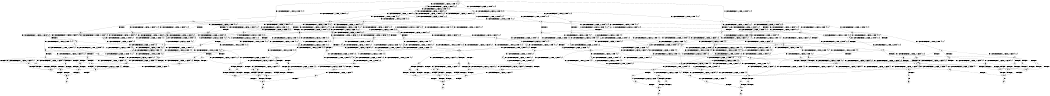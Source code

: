 digraph BCG {
size = "7, 10.5";
center = TRUE;
node [shape = circle];
0 [peripheries = 2];
0 -> 1 [label = "EX !0 !ATOMIC_EXCH_BRANCH (1, +1, TRUE, +0, 2, TRUE) !{0, 1, 2}"];
0 -> 2 [label = "EX !2 !ATOMIC_EXCH_BRANCH (1, +0, FALSE, +0, 1, TRUE) !{0, 1, 2}"];
0 -> 3 [label = "EX !1 !ATOMIC_EXCH_BRANCH (2, +0, FALSE, +0, 1, TRUE) !{0, 1, 2}"];
0 -> 4 [label = "EX !0 !ATOMIC_EXCH_BRANCH (1, +1, TRUE, +0, 2, TRUE) !{0, 1, 2}"];
1 -> 5 [label = "EX !2 !ATOMIC_EXCH_BRANCH (1, +0, FALSE, +0, 1, FALSE) !{0, 1, 2}"];
1 -> 6 [label = "EX !1 !ATOMIC_EXCH_BRANCH (2, +0, FALSE, +0, 1, TRUE) !{0, 1, 2}"];
1 -> 7 [label = "TERMINATE !0"];
2 -> 2 [label = "EX !2 !ATOMIC_EXCH_BRANCH (1, +0, FALSE, +0, 1, TRUE) !{0, 1, 2}"];
2 -> 8 [label = "EX !0 !ATOMIC_EXCH_BRANCH (1, +1, TRUE, +0, 2, TRUE) !{0, 1, 2}"];
2 -> 9 [label = "EX !1 !ATOMIC_EXCH_BRANCH (2, +0, FALSE, +0, 1, TRUE) !{0, 1, 2}"];
2 -> 10 [label = "EX !0 !ATOMIC_EXCH_BRANCH (1, +1, TRUE, +0, 2, TRUE) !{0, 1, 2}"];
3 -> 3 [label = "EX !1 !ATOMIC_EXCH_BRANCH (2, +0, FALSE, +0, 1, TRUE) !{0, 1, 2}"];
3 -> 11 [label = "EX !0 !ATOMIC_EXCH_BRANCH (1, +1, TRUE, +0, 2, TRUE) !{0, 1, 2}"];
3 -> 12 [label = "EX !2 !ATOMIC_EXCH_BRANCH (1, +0, FALSE, +0, 1, TRUE) !{0, 1, 2}"];
3 -> 13 [label = "EX !0 !ATOMIC_EXCH_BRANCH (1, +1, TRUE, +0, 2, TRUE) !{0, 1, 2}"];
4 -> 14 [label = "EX !1 !ATOMIC_EXCH_BRANCH (2, +0, FALSE, +0, 1, TRUE) !{0, 1, 2}"];
4 -> 15 [label = "EX !2 !ATOMIC_EXCH_BRANCH (1, +0, FALSE, +0, 1, FALSE) !{0, 1, 2}"];
4 -> 16 [label = "EX !1 !ATOMIC_EXCH_BRANCH (2, +0, FALSE, +0, 1, TRUE) !{0, 1, 2}"];
4 -> 17 [label = "TERMINATE !0"];
5 -> 18 [label = "EX !2 !ATOMIC_EXCH_BRANCH (2, +1, TRUE, +0, 3, TRUE) !{0, 1, 2}"];
5 -> 19 [label = "EX !1 !ATOMIC_EXCH_BRANCH (2, +0, FALSE, +0, 1, TRUE) !{0, 1, 2}"];
5 -> 20 [label = "TERMINATE !0"];
6 -> 6 [label = "EX !1 !ATOMIC_EXCH_BRANCH (2, +0, FALSE, +0, 1, TRUE) !{0, 1, 2}"];
6 -> 21 [label = "EX !2 !ATOMIC_EXCH_BRANCH (1, +0, FALSE, +0, 1, FALSE) !{0, 1, 2}"];
6 -> 22 [label = "TERMINATE !0"];
7 -> 23 [label = "EX !2 !ATOMIC_EXCH_BRANCH (1, +0, FALSE, +0, 1, FALSE) !{1, 2}"];
7 -> 24 [label = "EX !1 !ATOMIC_EXCH_BRANCH (2, +0, FALSE, +0, 1, TRUE) !{1, 2}"];
7 -> 25 [label = "EX !1 !ATOMIC_EXCH_BRANCH (2, +0, FALSE, +0, 1, TRUE) !{1, 2}"];
8 -> 5 [label = "EX !2 !ATOMIC_EXCH_BRANCH (1, +0, FALSE, +0, 1, FALSE) !{0, 1, 2}"];
8 -> 26 [label = "EX !1 !ATOMIC_EXCH_BRANCH (2, +0, FALSE, +0, 1, TRUE) !{0, 1, 2}"];
8 -> 27 [label = "TERMINATE !0"];
9 -> 9 [label = "EX !1 !ATOMIC_EXCH_BRANCH (2, +0, FALSE, +0, 1, TRUE) !{0, 1, 2}"];
9 -> 12 [label = "EX !2 !ATOMIC_EXCH_BRANCH (1, +0, FALSE, +0, 1, TRUE) !{0, 1, 2}"];
9 -> 28 [label = "EX !0 !ATOMIC_EXCH_BRANCH (1, +1, TRUE, +0, 2, TRUE) !{0, 1, 2}"];
9 -> 29 [label = "EX !0 !ATOMIC_EXCH_BRANCH (1, +1, TRUE, +0, 2, TRUE) !{0, 1, 2}"];
10 -> 30 [label = "EX !1 !ATOMIC_EXCH_BRANCH (2, +0, FALSE, +0, 1, TRUE) !{0, 1, 2}"];
10 -> 15 [label = "EX !2 !ATOMIC_EXCH_BRANCH (1, +0, FALSE, +0, 1, FALSE) !{0, 1, 2}"];
10 -> 31 [label = "EX !1 !ATOMIC_EXCH_BRANCH (2, +0, FALSE, +0, 1, TRUE) !{0, 1, 2}"];
10 -> 32 [label = "TERMINATE !0"];
11 -> 6 [label = "EX !1 !ATOMIC_EXCH_BRANCH (2, +0, FALSE, +0, 1, TRUE) !{0, 1, 2}"];
11 -> 21 [label = "EX !2 !ATOMIC_EXCH_BRANCH (1, +0, FALSE, +0, 1, FALSE) !{0, 1, 2}"];
11 -> 22 [label = "TERMINATE !0"];
12 -> 9 [label = "EX !1 !ATOMIC_EXCH_BRANCH (2, +0, FALSE, +0, 1, TRUE) !{0, 1, 2}"];
12 -> 12 [label = "EX !2 !ATOMIC_EXCH_BRANCH (1, +0, FALSE, +0, 1, TRUE) !{0, 1, 2}"];
12 -> 28 [label = "EX !0 !ATOMIC_EXCH_BRANCH (1, +1, TRUE, +0, 2, TRUE) !{0, 1, 2}"];
12 -> 29 [label = "EX !0 !ATOMIC_EXCH_BRANCH (1, +1, TRUE, +0, 2, TRUE) !{0, 1, 2}"];
13 -> 14 [label = "EX !1 !ATOMIC_EXCH_BRANCH (2, +0, FALSE, +0, 1, TRUE) !{0, 1, 2}"];
13 -> 16 [label = "EX !1 !ATOMIC_EXCH_BRANCH (2, +0, FALSE, +0, 1, TRUE) !{0, 1, 2}"];
13 -> 33 [label = "EX !2 !ATOMIC_EXCH_BRANCH (1, +0, FALSE, +0, 1, FALSE) !{0, 1, 2}"];
13 -> 34 [label = "TERMINATE !0"];
14 -> 35 [label = "EX !2 !ATOMIC_EXCH_BRANCH (1, +0, FALSE, +0, 1, FALSE) !{0, 1, 2}"];
14 -> 14 [label = "EX !1 !ATOMIC_EXCH_BRANCH (2, +0, FALSE, +0, 1, TRUE) !{0, 1, 2}"];
14 -> 36 [label = "EX !2 !ATOMIC_EXCH_BRANCH (1, +0, FALSE, +0, 1, FALSE) !{0, 1, 2}"];
14 -> 37 [label = "TERMINATE !0"];
15 -> 38 [label = "EX !1 !ATOMIC_EXCH_BRANCH (2, +0, FALSE, +0, 1, TRUE) !{0, 1, 2}"];
15 -> 39 [label = "EX !2 !ATOMIC_EXCH_BRANCH (2, +1, TRUE, +0, 3, TRUE) !{0, 1, 2}"];
15 -> 40 [label = "EX !1 !ATOMIC_EXCH_BRANCH (2, +0, FALSE, +0, 1, TRUE) !{0, 1, 2}"];
15 -> 41 [label = "TERMINATE !0"];
16 -> 14 [label = "EX !1 !ATOMIC_EXCH_BRANCH (2, +0, FALSE, +0, 1, TRUE) !{0, 1, 2}"];
16 -> 16 [label = "EX !1 !ATOMIC_EXCH_BRANCH (2, +0, FALSE, +0, 1, TRUE) !{0, 1, 2}"];
16 -> 33 [label = "EX !2 !ATOMIC_EXCH_BRANCH (1, +0, FALSE, +0, 1, FALSE) !{0, 1, 2}"];
16 -> 34 [label = "TERMINATE !0"];
17 -> 42 [label = "EX !2 !ATOMIC_EXCH_BRANCH (1, +0, FALSE, +0, 1, FALSE) !{1, 2}"];
17 -> 43 [label = "EX !1 !ATOMIC_EXCH_BRANCH (2, +0, FALSE, +0, 1, TRUE) !{1, 2}"];
18 -> 44 [label = "EX !1 !ATOMIC_EXCH_BRANCH (2, +0, FALSE, +0, 1, FALSE) !{0, 1, 2}"];
18 -> 45 [label = "TERMINATE !0"];
18 -> 46 [label = "TERMINATE !2"];
19 -> 19 [label = "EX !1 !ATOMIC_EXCH_BRANCH (2, +0, FALSE, +0, 1, TRUE) !{0, 1, 2}"];
19 -> 47 [label = "EX !2 !ATOMIC_EXCH_BRANCH (2, +1, TRUE, +0, 3, TRUE) !{0, 1, 2}"];
19 -> 48 [label = "TERMINATE !0"];
20 -> 49 [label = "EX !2 !ATOMIC_EXCH_BRANCH (2, +1, TRUE, +0, 3, TRUE) !{1, 2}"];
20 -> 50 [label = "EX !1 !ATOMIC_EXCH_BRANCH (2, +0, FALSE, +0, 1, TRUE) !{1, 2}"];
20 -> 51 [label = "EX !1 !ATOMIC_EXCH_BRANCH (2, +0, FALSE, +0, 1, TRUE) !{1, 2}"];
21 -> 19 [label = "EX !1 !ATOMIC_EXCH_BRANCH (2, +0, FALSE, +0, 1, TRUE) !{0, 1, 2}"];
21 -> 47 [label = "EX !2 !ATOMIC_EXCH_BRANCH (2, +1, TRUE, +0, 3, TRUE) !{0, 1, 2}"];
21 -> 48 [label = "TERMINATE !0"];
22 -> 24 [label = "EX !1 !ATOMIC_EXCH_BRANCH (2, +0, FALSE, +0, 1, TRUE) !{1, 2}"];
22 -> 52 [label = "EX !2 !ATOMIC_EXCH_BRANCH (1, +0, FALSE, +0, 1, FALSE) !{1, 2}"];
22 -> 25 [label = "EX !1 !ATOMIC_EXCH_BRANCH (2, +0, FALSE, +0, 1, TRUE) !{1, 2}"];
23 -> 49 [label = "EX !2 !ATOMIC_EXCH_BRANCH (2, +1, TRUE, +0, 3, TRUE) !{1, 2}"];
23 -> 50 [label = "EX !1 !ATOMIC_EXCH_BRANCH (2, +0, FALSE, +0, 1, TRUE) !{1, 2}"];
23 -> 51 [label = "EX !1 !ATOMIC_EXCH_BRANCH (2, +0, FALSE, +0, 1, TRUE) !{1, 2}"];
24 -> 24 [label = "EX !1 !ATOMIC_EXCH_BRANCH (2, +0, FALSE, +0, 1, TRUE) !{1, 2}"];
24 -> 52 [label = "EX !2 !ATOMIC_EXCH_BRANCH (1, +0, FALSE, +0, 1, FALSE) !{1, 2}"];
24 -> 25 [label = "EX !1 !ATOMIC_EXCH_BRANCH (2, +0, FALSE, +0, 1, TRUE) !{1, 2}"];
25 -> 53 [label = "EX !2 !ATOMIC_EXCH_BRANCH (1, +0, FALSE, +0, 1, FALSE) !{1, 2}"];
25 -> 25 [label = "EX !1 !ATOMIC_EXCH_BRANCH (2, +0, FALSE, +0, 1, TRUE) !{1, 2}"];
25 -> 54 [label = "EX !2 !ATOMIC_EXCH_BRANCH (1, +0, FALSE, +0, 1, FALSE) !{1, 2}"];
26 -> 26 [label = "EX !1 !ATOMIC_EXCH_BRANCH (2, +0, FALSE, +0, 1, TRUE) !{0, 1, 2}"];
26 -> 21 [label = "EX !2 !ATOMIC_EXCH_BRANCH (1, +0, FALSE, +0, 1, FALSE) !{0, 1, 2}"];
26 -> 55 [label = "TERMINATE !0"];
27 -> 23 [label = "EX !2 !ATOMIC_EXCH_BRANCH (1, +0, FALSE, +0, 1, FALSE) !{1, 2}"];
27 -> 56 [label = "EX !1 !ATOMIC_EXCH_BRANCH (2, +0, FALSE, +0, 1, TRUE) !{1, 2}"];
27 -> 57 [label = "EX !1 !ATOMIC_EXCH_BRANCH (2, +0, FALSE, +0, 1, TRUE) !{1, 2}"];
28 -> 26 [label = "EX !1 !ATOMIC_EXCH_BRANCH (2, +0, FALSE, +0, 1, TRUE) !{0, 1, 2}"];
28 -> 21 [label = "EX !2 !ATOMIC_EXCH_BRANCH (1, +0, FALSE, +0, 1, FALSE) !{0, 1, 2}"];
28 -> 55 [label = "TERMINATE !0"];
29 -> 30 [label = "EX !1 !ATOMIC_EXCH_BRANCH (2, +0, FALSE, +0, 1, TRUE) !{0, 1, 2}"];
29 -> 31 [label = "EX !1 !ATOMIC_EXCH_BRANCH (2, +0, FALSE, +0, 1, TRUE) !{0, 1, 2}"];
29 -> 33 [label = "EX !2 !ATOMIC_EXCH_BRANCH (1, +0, FALSE, +0, 1, FALSE) !{0, 1, 2}"];
29 -> 58 [label = "TERMINATE !0"];
30 -> 35 [label = "EX !2 !ATOMIC_EXCH_BRANCH (1, +0, FALSE, +0, 1, FALSE) !{0, 1, 2}"];
30 -> 30 [label = "EX !1 !ATOMIC_EXCH_BRANCH (2, +0, FALSE, +0, 1, TRUE) !{0, 1, 2}"];
30 -> 36 [label = "EX !2 !ATOMIC_EXCH_BRANCH (1, +0, FALSE, +0, 1, FALSE) !{0, 1, 2}"];
30 -> 59 [label = "TERMINATE !0"];
31 -> 30 [label = "EX !1 !ATOMIC_EXCH_BRANCH (2, +0, FALSE, +0, 1, TRUE) !{0, 1, 2}"];
31 -> 31 [label = "EX !1 !ATOMIC_EXCH_BRANCH (2, +0, FALSE, +0, 1, TRUE) !{0, 1, 2}"];
31 -> 33 [label = "EX !2 !ATOMIC_EXCH_BRANCH (1, +0, FALSE, +0, 1, FALSE) !{0, 1, 2}"];
31 -> 58 [label = "TERMINATE !0"];
32 -> 42 [label = "EX !2 !ATOMIC_EXCH_BRANCH (1, +0, FALSE, +0, 1, FALSE) !{1, 2}"];
32 -> 60 [label = "EX !1 !ATOMIC_EXCH_BRANCH (2, +0, FALSE, +0, 1, TRUE) !{1, 2}"];
33 -> 38 [label = "EX !1 !ATOMIC_EXCH_BRANCH (2, +0, FALSE, +0, 1, TRUE) !{0, 1, 2}"];
33 -> 40 [label = "EX !1 !ATOMIC_EXCH_BRANCH (2, +0, FALSE, +0, 1, TRUE) !{0, 1, 2}"];
33 -> 61 [label = "EX !2 !ATOMIC_EXCH_BRANCH (2, +1, TRUE, +0, 3, TRUE) !{0, 1, 2}"];
33 -> 62 [label = "TERMINATE !0"];
34 -> 43 [label = "EX !1 !ATOMIC_EXCH_BRANCH (2, +0, FALSE, +0, 1, TRUE) !{1, 2}"];
34 -> 63 [label = "EX !2 !ATOMIC_EXCH_BRANCH (1, +0, FALSE, +0, 1, FALSE) !{1, 2}"];
35 -> 64 [label = "EX !1 !ATOMIC_EXCH_BRANCH (2, +0, FALSE, +0, 1, TRUE) !{0, 1, 2}"];
35 -> 65 [label = "EX !2 !ATOMIC_EXCH_BRANCH (2, +1, TRUE, +0, 3, TRUE) !{0, 1, 2}"];
35 -> 66 [label = "TERMINATE !0"];
36 -> 65 [label = "EX !2 !ATOMIC_EXCH_BRANCH (2, +1, TRUE, +0, 3, TRUE) !{0, 1, 2}"];
36 -> 38 [label = "EX !1 !ATOMIC_EXCH_BRANCH (2, +0, FALSE, +0, 1, TRUE) !{0, 1, 2}"];
36 -> 67 [label = "EX !2 !ATOMIC_EXCH_BRANCH (2, +1, TRUE, +0, 3, TRUE) !{0, 1, 2}"];
36 -> 68 [label = "TERMINATE !0"];
37 -> 69 [label = "EX !1 !ATOMIC_EXCH_BRANCH (2, +0, FALSE, +0, 1, TRUE) !{1, 2}"];
37 -> 70 [label = "EX !2 !ATOMIC_EXCH_BRANCH (1, +0, FALSE, +0, 1, FALSE) !{1, 2}"];
38 -> 65 [label = "EX !2 !ATOMIC_EXCH_BRANCH (2, +1, TRUE, +0, 3, TRUE) !{0, 1, 2}"];
38 -> 38 [label = "EX !1 !ATOMIC_EXCH_BRANCH (2, +0, FALSE, +0, 1, TRUE) !{0, 1, 2}"];
38 -> 67 [label = "EX !2 !ATOMIC_EXCH_BRANCH (2, +1, TRUE, +0, 3, TRUE) !{0, 1, 2}"];
38 -> 68 [label = "TERMINATE !0"];
39 -> 71 [label = "EX !1 !ATOMIC_EXCH_BRANCH (2, +0, FALSE, +0, 1, FALSE) !{0, 1, 2}"];
39 -> 72 [label = "EX !1 !ATOMIC_EXCH_BRANCH (2, +0, FALSE, +0, 1, FALSE) !{0, 1, 2}"];
39 -> 73 [label = "TERMINATE !0"];
39 -> 74 [label = "TERMINATE !2"];
40 -> 38 [label = "EX !1 !ATOMIC_EXCH_BRANCH (2, +0, FALSE, +0, 1, TRUE) !{0, 1, 2}"];
40 -> 40 [label = "EX !1 !ATOMIC_EXCH_BRANCH (2, +0, FALSE, +0, 1, TRUE) !{0, 1, 2}"];
40 -> 61 [label = "EX !2 !ATOMIC_EXCH_BRANCH (2, +1, TRUE, +0, 3, TRUE) !{0, 1, 2}"];
40 -> 62 [label = "TERMINATE !0"];
41 -> 75 [label = "EX !2 !ATOMIC_EXCH_BRANCH (2, +1, TRUE, +0, 3, TRUE) !{1, 2}"];
41 -> 76 [label = "EX !1 !ATOMIC_EXCH_BRANCH (2, +0, FALSE, +0, 1, TRUE) !{1, 2}"];
42 -> 75 [label = "EX !2 !ATOMIC_EXCH_BRANCH (2, +1, TRUE, +0, 3, TRUE) !{1, 2}"];
42 -> 76 [label = "EX !1 !ATOMIC_EXCH_BRANCH (2, +0, FALSE, +0, 1, TRUE) !{1, 2}"];
43 -> 43 [label = "EX !1 !ATOMIC_EXCH_BRANCH (2, +0, FALSE, +0, 1, TRUE) !{1, 2}"];
43 -> 63 [label = "EX !2 !ATOMIC_EXCH_BRANCH (1, +0, FALSE, +0, 1, FALSE) !{1, 2}"];
44 -> 77 [label = "TERMINATE !0"];
44 -> 78 [label = "TERMINATE !2"];
44 -> 79 [label = "TERMINATE !1"];
45 -> 80 [label = "EX !1 !ATOMIC_EXCH_BRANCH (2, +0, FALSE, +0, 1, FALSE) !{1, 2}"];
45 -> 81 [label = "TERMINATE !2"];
45 -> 82 [label = "EX !1 !ATOMIC_EXCH_BRANCH (2, +0, FALSE, +0, 1, FALSE) !{1, 2}"];
46 -> 83 [label = "EX !1 !ATOMIC_EXCH_BRANCH (2, +0, FALSE, +0, 1, FALSE) !{0, 1}"];
46 -> 81 [label = "TERMINATE !0"];
47 -> 44 [label = "EX !1 !ATOMIC_EXCH_BRANCH (2, +0, FALSE, +0, 1, FALSE) !{0, 1, 2}"];
47 -> 84 [label = "TERMINATE !0"];
47 -> 85 [label = "TERMINATE !2"];
48 -> 50 [label = "EX !1 !ATOMIC_EXCH_BRANCH (2, +0, FALSE, +0, 1, TRUE) !{1, 2}"];
48 -> 86 [label = "EX !2 !ATOMIC_EXCH_BRANCH (2, +1, TRUE, +0, 3, TRUE) !{1, 2}"];
48 -> 51 [label = "EX !1 !ATOMIC_EXCH_BRANCH (2, +0, FALSE, +0, 1, TRUE) !{1, 2}"];
49 -> 80 [label = "EX !1 !ATOMIC_EXCH_BRANCH (2, +0, FALSE, +0, 1, FALSE) !{1, 2}"];
49 -> 81 [label = "TERMINATE !2"];
49 -> 82 [label = "EX !1 !ATOMIC_EXCH_BRANCH (2, +0, FALSE, +0, 1, FALSE) !{1, 2}"];
50 -> 50 [label = "EX !1 !ATOMIC_EXCH_BRANCH (2, +0, FALSE, +0, 1, TRUE) !{1, 2}"];
50 -> 86 [label = "EX !2 !ATOMIC_EXCH_BRANCH (2, +1, TRUE, +0, 3, TRUE) !{1, 2}"];
50 -> 51 [label = "EX !1 !ATOMIC_EXCH_BRANCH (2, +0, FALSE, +0, 1, TRUE) !{1, 2}"];
51 -> 87 [label = "EX !2 !ATOMIC_EXCH_BRANCH (2, +1, TRUE, +0, 3, TRUE) !{1, 2}"];
51 -> 51 [label = "EX !1 !ATOMIC_EXCH_BRANCH (2, +0, FALSE, +0, 1, TRUE) !{1, 2}"];
51 -> 88 [label = "EX !2 !ATOMIC_EXCH_BRANCH (2, +1, TRUE, +0, 3, TRUE) !{1, 2}"];
52 -> 50 [label = "EX !1 !ATOMIC_EXCH_BRANCH (2, +0, FALSE, +0, 1, TRUE) !{1, 2}"];
52 -> 86 [label = "EX !2 !ATOMIC_EXCH_BRANCH (2, +1, TRUE, +0, 3, TRUE) !{1, 2}"];
52 -> 51 [label = "EX !1 !ATOMIC_EXCH_BRANCH (2, +0, FALSE, +0, 1, TRUE) !{1, 2}"];
53 -> 89 [label = "EX !1 !ATOMIC_EXCH_BRANCH (2, +0, FALSE, +0, 1, TRUE) !{1, 2}"];
53 -> 87 [label = "EX !2 !ATOMIC_EXCH_BRANCH (2, +1, TRUE, +0, 3, TRUE) !{1, 2}"];
53 -> 51 [label = "EX !1 !ATOMIC_EXCH_BRANCH (2, +0, FALSE, +0, 1, TRUE) !{1, 2}"];
54 -> 87 [label = "EX !2 !ATOMIC_EXCH_BRANCH (2, +1, TRUE, +0, 3, TRUE) !{1, 2}"];
54 -> 51 [label = "EX !1 !ATOMIC_EXCH_BRANCH (2, +0, FALSE, +0, 1, TRUE) !{1, 2}"];
54 -> 88 [label = "EX !2 !ATOMIC_EXCH_BRANCH (2, +1, TRUE, +0, 3, TRUE) !{1, 2}"];
55 -> 56 [label = "EX !1 !ATOMIC_EXCH_BRANCH (2, +0, FALSE, +0, 1, TRUE) !{1, 2}"];
55 -> 52 [label = "EX !2 !ATOMIC_EXCH_BRANCH (1, +0, FALSE, +0, 1, FALSE) !{1, 2}"];
55 -> 57 [label = "EX !1 !ATOMIC_EXCH_BRANCH (2, +0, FALSE, +0, 1, TRUE) !{1, 2}"];
56 -> 56 [label = "EX !1 !ATOMIC_EXCH_BRANCH (2, +0, FALSE, +0, 1, TRUE) !{1, 2}"];
56 -> 52 [label = "EX !2 !ATOMIC_EXCH_BRANCH (1, +0, FALSE, +0, 1, FALSE) !{1, 2}"];
56 -> 57 [label = "EX !1 !ATOMIC_EXCH_BRANCH (2, +0, FALSE, +0, 1, TRUE) !{1, 2}"];
57 -> 53 [label = "EX !2 !ATOMIC_EXCH_BRANCH (1, +0, FALSE, +0, 1, FALSE) !{1, 2}"];
57 -> 57 [label = "EX !1 !ATOMIC_EXCH_BRANCH (2, +0, FALSE, +0, 1, TRUE) !{1, 2}"];
57 -> 54 [label = "EX !2 !ATOMIC_EXCH_BRANCH (1, +0, FALSE, +0, 1, FALSE) !{1, 2}"];
58 -> 60 [label = "EX !1 !ATOMIC_EXCH_BRANCH (2, +0, FALSE, +0, 1, TRUE) !{1, 2}"];
58 -> 63 [label = "EX !2 !ATOMIC_EXCH_BRANCH (1, +0, FALSE, +0, 1, FALSE) !{1, 2}"];
59 -> 90 [label = "EX !1 !ATOMIC_EXCH_BRANCH (2, +0, FALSE, +0, 1, TRUE) !{1, 2}"];
59 -> 70 [label = "EX !2 !ATOMIC_EXCH_BRANCH (1, +0, FALSE, +0, 1, FALSE) !{1, 2}"];
60 -> 60 [label = "EX !1 !ATOMIC_EXCH_BRANCH (2, +0, FALSE, +0, 1, TRUE) !{1, 2}"];
60 -> 63 [label = "EX !2 !ATOMIC_EXCH_BRANCH (1, +0, FALSE, +0, 1, FALSE) !{1, 2}"];
61 -> 71 [label = "EX !1 !ATOMIC_EXCH_BRANCH (2, +0, FALSE, +0, 1, FALSE) !{0, 1, 2}"];
61 -> 72 [label = "EX !1 !ATOMIC_EXCH_BRANCH (2, +0, FALSE, +0, 1, FALSE) !{0, 1, 2}"];
61 -> 91 [label = "TERMINATE !0"];
61 -> 92 [label = "TERMINATE !2"];
62 -> 76 [label = "EX !1 !ATOMIC_EXCH_BRANCH (2, +0, FALSE, +0, 1, TRUE) !{1, 2}"];
62 -> 93 [label = "EX !2 !ATOMIC_EXCH_BRANCH (2, +1, TRUE, +0, 3, TRUE) !{1, 2}"];
63 -> 76 [label = "EX !1 !ATOMIC_EXCH_BRANCH (2, +0, FALSE, +0, 1, TRUE) !{1, 2}"];
63 -> 93 [label = "EX !2 !ATOMIC_EXCH_BRANCH (2, +1, TRUE, +0, 3, TRUE) !{1, 2}"];
64 -> 64 [label = "EX !1 !ATOMIC_EXCH_BRANCH (2, +0, FALSE, +0, 1, TRUE) !{0, 1, 2}"];
64 -> 65 [label = "EX !2 !ATOMIC_EXCH_BRANCH (2, +1, TRUE, +0, 3, TRUE) !{0, 1, 2}"];
64 -> 66 [label = "TERMINATE !0"];
65 -> 94 [label = "EX !1 !ATOMIC_EXCH_BRANCH (2, +0, FALSE, +0, 1, FALSE) !{0, 1, 2}"];
65 -> 95 [label = "TERMINATE !0"];
65 -> 96 [label = "TERMINATE !2"];
66 -> 97 [label = "EX !1 !ATOMIC_EXCH_BRANCH (2, +0, FALSE, +0, 1, TRUE) !{1, 2}"];
66 -> 98 [label = "EX !2 !ATOMIC_EXCH_BRANCH (2, +1, TRUE, +0, 3, TRUE) !{1, 2}"];
67 -> 71 [label = "EX !1 !ATOMIC_EXCH_BRANCH (2, +0, FALSE, +0, 1, FALSE) !{0, 1, 2}"];
67 -> 99 [label = "TERMINATE !0"];
67 -> 100 [label = "TERMINATE !2"];
68 -> 101 [label = "EX !1 !ATOMIC_EXCH_BRANCH (2, +0, FALSE, +0, 1, TRUE) !{1, 2}"];
68 -> 102 [label = "EX !2 !ATOMIC_EXCH_BRANCH (2, +1, TRUE, +0, 3, TRUE) !{1, 2}"];
69 -> 69 [label = "EX !1 !ATOMIC_EXCH_BRANCH (2, +0, FALSE, +0, 1, TRUE) !{1, 2}"];
69 -> 70 [label = "EX !2 !ATOMIC_EXCH_BRANCH (1, +0, FALSE, +0, 1, FALSE) !{1, 2}"];
70 -> 101 [label = "EX !1 !ATOMIC_EXCH_BRANCH (2, +0, FALSE, +0, 1, TRUE) !{1, 2}"];
70 -> 102 [label = "EX !2 !ATOMIC_EXCH_BRANCH (2, +1, TRUE, +0, 3, TRUE) !{1, 2}"];
71 -> 103 [label = "TERMINATE !0"];
71 -> 104 [label = "TERMINATE !2"];
71 -> 105 [label = "TERMINATE !1"];
72 -> 106 [label = "TERMINATE !0"];
72 -> 107 [label = "TERMINATE !2"];
72 -> 108 [label = "TERMINATE !1"];
73 -> 109 [label = "EX !1 !ATOMIC_EXCH_BRANCH (2, +0, FALSE, +0, 1, FALSE) !{1, 2}"];
73 -> 110 [label = "TERMINATE !2"];
74 -> 111 [label = "EX !1 !ATOMIC_EXCH_BRANCH (2, +0, FALSE, +0, 1, FALSE) !{0, 1}"];
74 -> 110 [label = "TERMINATE !0"];
75 -> 109 [label = "EX !1 !ATOMIC_EXCH_BRANCH (2, +0, FALSE, +0, 1, FALSE) !{1, 2}"];
75 -> 110 [label = "TERMINATE !2"];
76 -> 76 [label = "EX !1 !ATOMIC_EXCH_BRANCH (2, +0, FALSE, +0, 1, TRUE) !{1, 2}"];
76 -> 93 [label = "EX !2 !ATOMIC_EXCH_BRANCH (2, +1, TRUE, +0, 3, TRUE) !{1, 2}"];
77 -> 112 [label = "TERMINATE !2"];
77 -> 113 [label = "TERMINATE !1"];
78 -> 112 [label = "TERMINATE !0"];
78 -> 114 [label = "TERMINATE !1"];
79 -> 113 [label = "TERMINATE !0"];
79 -> 114 [label = "TERMINATE !2"];
80 -> 112 [label = "TERMINATE !2"];
80 -> 113 [label = "TERMINATE !1"];
81 -> 115 [label = "EX !1 !ATOMIC_EXCH_BRANCH (2, +0, FALSE, +0, 1, FALSE) !{1}"];
81 -> 116 [label = "EX !1 !ATOMIC_EXCH_BRANCH (2, +0, FALSE, +0, 1, FALSE) !{1}"];
82 -> 117 [label = "TERMINATE !2"];
82 -> 118 [label = "TERMINATE !1"];
83 -> 112 [label = "TERMINATE !0"];
83 -> 114 [label = "TERMINATE !1"];
84 -> 80 [label = "EX !1 !ATOMIC_EXCH_BRANCH (2, +0, FALSE, +0, 1, FALSE) !{1, 2}"];
84 -> 119 [label = "TERMINATE !2"];
84 -> 82 [label = "EX !1 !ATOMIC_EXCH_BRANCH (2, +0, FALSE, +0, 1, FALSE) !{1, 2}"];
85 -> 83 [label = "EX !1 !ATOMIC_EXCH_BRANCH (2, +0, FALSE, +0, 1, FALSE) !{0, 1}"];
85 -> 119 [label = "TERMINATE !0"];
86 -> 80 [label = "EX !1 !ATOMIC_EXCH_BRANCH (2, +0, FALSE, +0, 1, FALSE) !{1, 2}"];
86 -> 119 [label = "TERMINATE !2"];
86 -> 82 [label = "EX !1 !ATOMIC_EXCH_BRANCH (2, +0, FALSE, +0, 1, FALSE) !{1, 2}"];
87 -> 120 [label = "EX !1 !ATOMIC_EXCH_BRANCH (2, +0, FALSE, +0, 1, FALSE) !{1, 2}"];
87 -> 121 [label = "TERMINATE !2"];
87 -> 82 [label = "EX !1 !ATOMIC_EXCH_BRANCH (2, +0, FALSE, +0, 1, FALSE) !{1, 2}"];
88 -> 82 [label = "EX !1 !ATOMIC_EXCH_BRANCH (2, +0, FALSE, +0, 1, FALSE) !{1, 2}"];
88 -> 122 [label = "TERMINATE !2"];
89 -> 89 [label = "EX !1 !ATOMIC_EXCH_BRANCH (2, +0, FALSE, +0, 1, TRUE) !{1, 2}"];
89 -> 87 [label = "EX !2 !ATOMIC_EXCH_BRANCH (2, +1, TRUE, +0, 3, TRUE) !{1, 2}"];
89 -> 51 [label = "EX !1 !ATOMIC_EXCH_BRANCH (2, +0, FALSE, +0, 1, TRUE) !{1, 2}"];
90 -> 90 [label = "EX !1 !ATOMIC_EXCH_BRANCH (2, +0, FALSE, +0, 1, TRUE) !{1, 2}"];
90 -> 70 [label = "EX !2 !ATOMIC_EXCH_BRANCH (1, +0, FALSE, +0, 1, FALSE) !{1, 2}"];
91 -> 109 [label = "EX !1 !ATOMIC_EXCH_BRANCH (2, +0, FALSE, +0, 1, FALSE) !{1, 2}"];
91 -> 123 [label = "TERMINATE !2"];
92 -> 111 [label = "EX !1 !ATOMIC_EXCH_BRANCH (2, +0, FALSE, +0, 1, FALSE) !{0, 1}"];
92 -> 123 [label = "TERMINATE !0"];
93 -> 109 [label = "EX !1 !ATOMIC_EXCH_BRANCH (2, +0, FALSE, +0, 1, FALSE) !{1, 2}"];
93 -> 123 [label = "TERMINATE !2"];
94 -> 124 [label = "TERMINATE !0"];
94 -> 125 [label = "TERMINATE !2"];
94 -> 126 [label = "TERMINATE !1"];
95 -> 127 [label = "EX !1 !ATOMIC_EXCH_BRANCH (2, +0, FALSE, +0, 1, FALSE) !{1, 2}"];
95 -> 128 [label = "TERMINATE !2"];
96 -> 129 [label = "EX !1 !ATOMIC_EXCH_BRANCH (2, +0, FALSE, +0, 1, FALSE) !{0, 1}"];
96 -> 128 [label = "TERMINATE !0"];
97 -> 97 [label = "EX !1 !ATOMIC_EXCH_BRANCH (2, +0, FALSE, +0, 1, TRUE) !{1, 2}"];
97 -> 98 [label = "EX !2 !ATOMIC_EXCH_BRANCH (2, +1, TRUE, +0, 3, TRUE) !{1, 2}"];
98 -> 127 [label = "EX !1 !ATOMIC_EXCH_BRANCH (2, +0, FALSE, +0, 1, FALSE) !{1, 2}"];
98 -> 128 [label = "TERMINATE !2"];
99 -> 130 [label = "EX !1 !ATOMIC_EXCH_BRANCH (2, +0, FALSE, +0, 1, FALSE) !{1, 2}"];
99 -> 131 [label = "TERMINATE !2"];
100 -> 132 [label = "EX !1 !ATOMIC_EXCH_BRANCH (2, +0, FALSE, +0, 1, FALSE) !{0, 1}"];
100 -> 131 [label = "TERMINATE !0"];
101 -> 101 [label = "EX !1 !ATOMIC_EXCH_BRANCH (2, +0, FALSE, +0, 1, TRUE) !{1, 2}"];
101 -> 102 [label = "EX !2 !ATOMIC_EXCH_BRANCH (2, +1, TRUE, +0, 3, TRUE) !{1, 2}"];
102 -> 130 [label = "EX !1 !ATOMIC_EXCH_BRANCH (2, +0, FALSE, +0, 1, FALSE) !{1, 2}"];
102 -> 131 [label = "TERMINATE !2"];
103 -> 133 [label = "TERMINATE !2"];
103 -> 134 [label = "TERMINATE !1"];
104 -> 133 [label = "TERMINATE !0"];
104 -> 135 [label = "TERMINATE !1"];
105 -> 134 [label = "TERMINATE !0"];
105 -> 135 [label = "TERMINATE !2"];
106 -> 136 [label = "TERMINATE !2"];
106 -> 137 [label = "TERMINATE !1"];
107 -> 136 [label = "TERMINATE !0"];
107 -> 138 [label = "TERMINATE !1"];
108 -> 137 [label = "TERMINATE !0"];
108 -> 138 [label = "TERMINATE !2"];
109 -> 136 [label = "TERMINATE !2"];
109 -> 137 [label = "TERMINATE !1"];
110 -> 139 [label = "EX !1 !ATOMIC_EXCH_BRANCH (2, +0, FALSE, +0, 1, FALSE) !{1}"];
111 -> 136 [label = "TERMINATE !0"];
111 -> 138 [label = "TERMINATE !1"];
112 -> 140 [label = "TERMINATE !1"];
113 -> 140 [label = "TERMINATE !2"];
114 -> 140 [label = "TERMINATE !0"];
115 -> 140 [label = "TERMINATE !1"];
116 -> 141 [label = "TERMINATE !1"];
117 -> 142 [label = "TERMINATE !1"];
118 -> 142 [label = "TERMINATE !2"];
119 -> 115 [label = "EX !1 !ATOMIC_EXCH_BRANCH (2, +0, FALSE, +0, 1, FALSE) !{1}"];
119 -> 116 [label = "EX !1 !ATOMIC_EXCH_BRANCH (2, +0, FALSE, +0, 1, FALSE) !{1}"];
120 -> 143 [label = "TERMINATE !2"];
120 -> 144 [label = "TERMINATE !1"];
121 -> 145 [label = "EX !1 !ATOMIC_EXCH_BRANCH (2, +0, FALSE, +0, 1, FALSE) !{1}"];
122 -> 146 [label = "EX !1 !ATOMIC_EXCH_BRANCH (2, +0, FALSE, +0, 1, FALSE) !{1}"];
123 -> 139 [label = "EX !1 !ATOMIC_EXCH_BRANCH (2, +0, FALSE, +0, 1, FALSE) !{1}"];
124 -> 147 [label = "TERMINATE !2"];
124 -> 148 [label = "TERMINATE !1"];
125 -> 147 [label = "TERMINATE !0"];
125 -> 149 [label = "TERMINATE !1"];
126 -> 148 [label = "TERMINATE !0"];
126 -> 149 [label = "TERMINATE !2"];
127 -> 147 [label = "TERMINATE !2"];
127 -> 148 [label = "TERMINATE !1"];
128 -> 150 [label = "EX !1 !ATOMIC_EXCH_BRANCH (2, +0, FALSE, +0, 1, FALSE) !{1}"];
129 -> 147 [label = "TERMINATE !0"];
129 -> 149 [label = "TERMINATE !1"];
130 -> 133 [label = "TERMINATE !2"];
130 -> 134 [label = "TERMINATE !1"];
131 -> 151 [label = "EX !1 !ATOMIC_EXCH_BRANCH (2, +0, FALSE, +0, 1, FALSE) !{1}"];
132 -> 133 [label = "TERMINATE !0"];
132 -> 135 [label = "TERMINATE !1"];
133 -> 152 [label = "TERMINATE !1"];
134 -> 152 [label = "TERMINATE !2"];
135 -> 152 [label = "TERMINATE !0"];
136 -> 153 [label = "TERMINATE !1"];
137 -> 153 [label = "TERMINATE !2"];
138 -> 153 [label = "TERMINATE !0"];
139 -> 153 [label = "TERMINATE !1"];
140 -> 154 [label = "exit"];
141 -> 155 [label = "exit"];
142 -> 156 [label = "exit"];
143 -> 157 [label = "TERMINATE !1"];
144 -> 157 [label = "TERMINATE !2"];
145 -> 157 [label = "TERMINATE !1"];
146 -> 142 [label = "TERMINATE !1"];
147 -> 158 [label = "TERMINATE !1"];
148 -> 158 [label = "TERMINATE !2"];
149 -> 158 [label = "TERMINATE !0"];
150 -> 158 [label = "TERMINATE !1"];
151 -> 152 [label = "TERMINATE !1"];
152 -> 159 [label = "exit"];
153 -> 160 [label = "exit"];
157 -> 161 [label = "exit"];
158 -> 162 [label = "exit"];
}
